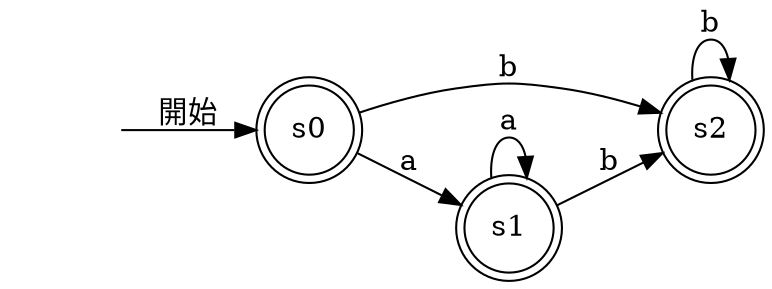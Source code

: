 
digraph G {
rankdir=LR;
empty [label = "" shape = plaintext];

node [shape = doublecircle]s2 s1 s0 ;
node [shape = circle];
empty -> s0 [label = "開始"]
s2 -> s2 [label = "b"]
s1 -> s1 [label = "a"]
s1 -> s2 [label = "b"]
s0 -> s2 [label = "b"]
s0 -> s1 [label = "a"]
}